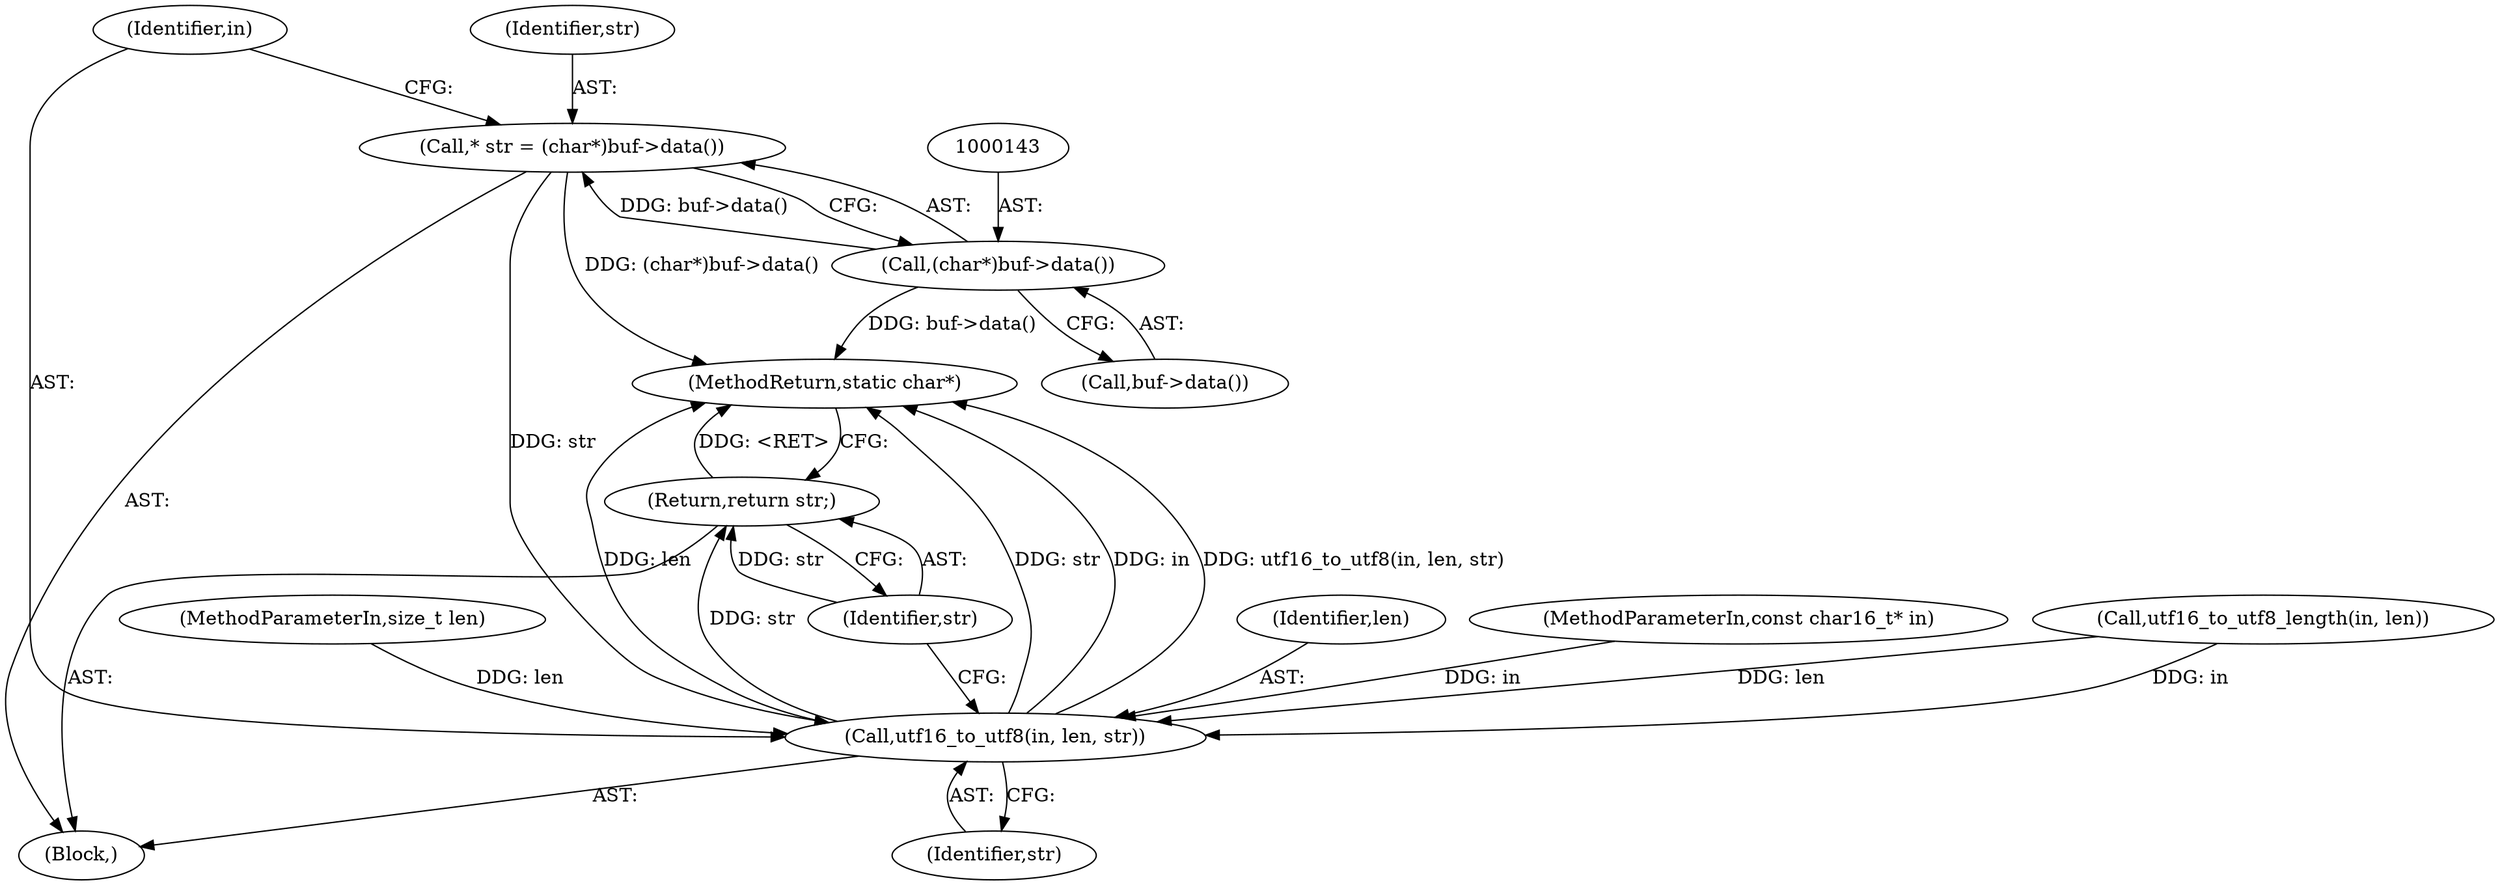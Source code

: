 digraph "1_Android_ecf5fd58a8f50362ce9e8d4245a33d56f29f142b@pointer" {
"1000140" [label="(Call,* str = (char*)buf->data())"];
"1000142" [label="(Call,(char*)buf->data())"];
"1000145" [label="(Call,utf16_to_utf8(in, len, str))"];
"1000149" [label="(Return,return str;)"];
"1000144" [label="(Call,buf->data())"];
"1000113" [label="(Call,utf16_to_utf8_length(in, len))"];
"1000102" [label="(MethodParameterIn,size_t len)"];
"1000149" [label="(Return,return str;)"];
"1000103" [label="(Block,)"];
"1000146" [label="(Identifier,in)"];
"1000147" [label="(Identifier,len)"];
"1000140" [label="(Call,* str = (char*)buf->data())"];
"1000142" [label="(Call,(char*)buf->data())"];
"1000150" [label="(Identifier,str)"];
"1000101" [label="(MethodParameterIn,const char16_t* in)"];
"1000145" [label="(Call,utf16_to_utf8(in, len, str))"];
"1000141" [label="(Identifier,str)"];
"1000151" [label="(MethodReturn,static char*)"];
"1000148" [label="(Identifier,str)"];
"1000140" -> "1000103"  [label="AST: "];
"1000140" -> "1000142"  [label="CFG: "];
"1000141" -> "1000140"  [label="AST: "];
"1000142" -> "1000140"  [label="AST: "];
"1000146" -> "1000140"  [label="CFG: "];
"1000140" -> "1000151"  [label="DDG: (char*)buf->data()"];
"1000142" -> "1000140"  [label="DDG: buf->data()"];
"1000140" -> "1000145"  [label="DDG: str"];
"1000142" -> "1000144"  [label="CFG: "];
"1000143" -> "1000142"  [label="AST: "];
"1000144" -> "1000142"  [label="AST: "];
"1000142" -> "1000151"  [label="DDG: buf->data()"];
"1000145" -> "1000103"  [label="AST: "];
"1000145" -> "1000148"  [label="CFG: "];
"1000146" -> "1000145"  [label="AST: "];
"1000147" -> "1000145"  [label="AST: "];
"1000148" -> "1000145"  [label="AST: "];
"1000150" -> "1000145"  [label="CFG: "];
"1000145" -> "1000151"  [label="DDG: str"];
"1000145" -> "1000151"  [label="DDG: in"];
"1000145" -> "1000151"  [label="DDG: utf16_to_utf8(in, len, str)"];
"1000145" -> "1000151"  [label="DDG: len"];
"1000113" -> "1000145"  [label="DDG: in"];
"1000113" -> "1000145"  [label="DDG: len"];
"1000101" -> "1000145"  [label="DDG: in"];
"1000102" -> "1000145"  [label="DDG: len"];
"1000145" -> "1000149"  [label="DDG: str"];
"1000149" -> "1000103"  [label="AST: "];
"1000149" -> "1000150"  [label="CFG: "];
"1000150" -> "1000149"  [label="AST: "];
"1000151" -> "1000149"  [label="CFG: "];
"1000149" -> "1000151"  [label="DDG: <RET>"];
"1000150" -> "1000149"  [label="DDG: str"];
}
